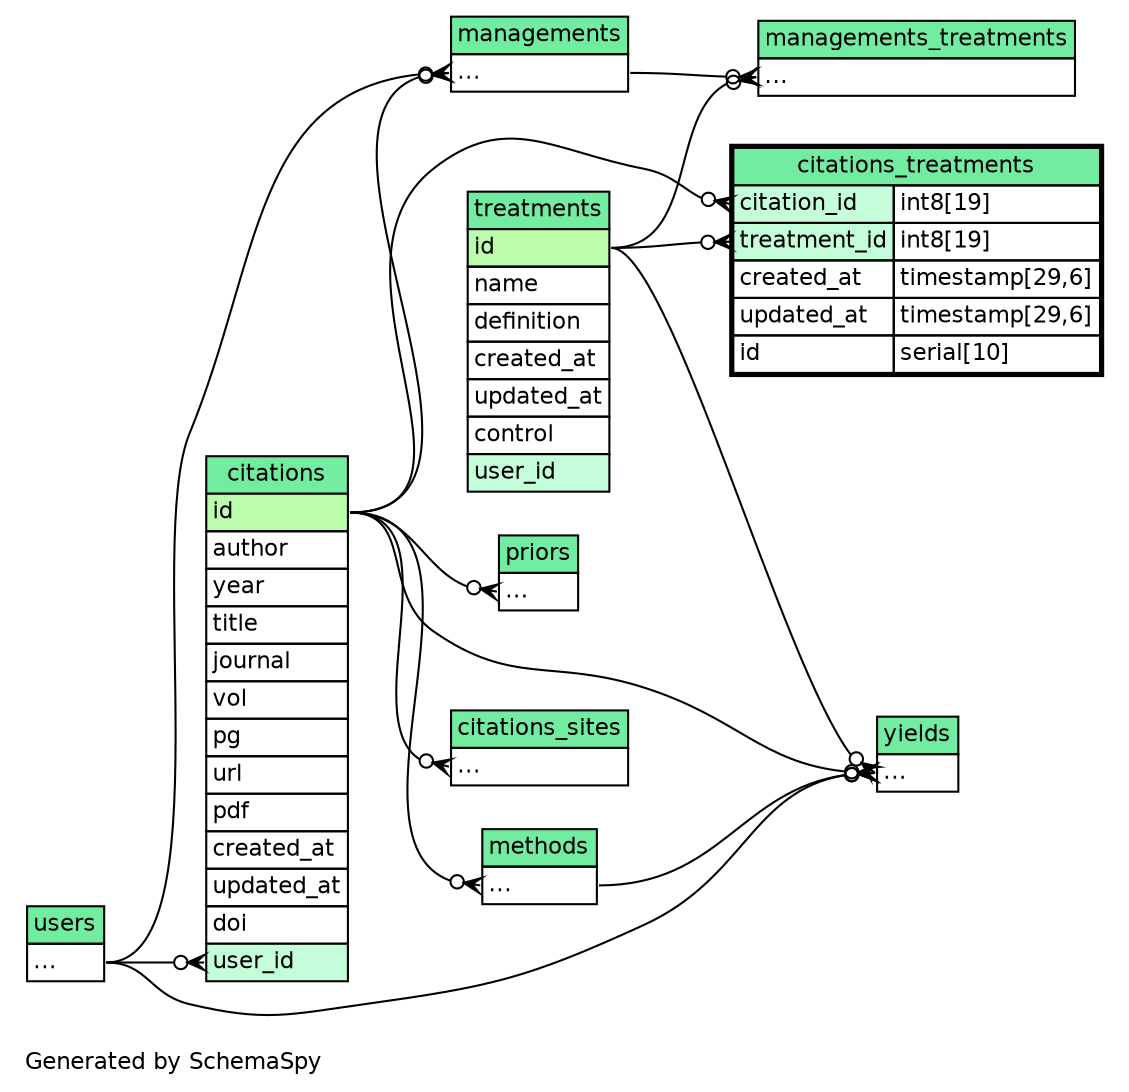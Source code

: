 // dot 2.36.0 on Mac OS X 10.10.1
// SchemaSpy rev Unknown
digraph "twoDegreesRelationshipsDiagram" {
  graph [
    rankdir="RL"
    bgcolor="#ffffff"
    label="\nGenerated by SchemaSpy"
    labeljust="l"
    nodesep="0.18"
    ranksep="0.46"
    fontname="Helvetica"
    fontsize="11"
  ];
  node [
    fontname="Helvetica"
    fontsize="11"
    shape="plaintext"
  ];
  edge [
    arrowsize="0.8"
  ];
  "citations":"user_id":w -> "users":"elipses":e [arrowhead=none dir=back arrowtail=crowodot];
  "citations_sites":"elipses":w -> "citations":"id":e [arrowhead=none dir=back arrowtail=crowodot];
  "citations_treatments":"citation_id":w -> "citations":"id":e [arrowhead=none dir=back arrowtail=crowodot];
  "citations_treatments":"treatment_id":w -> "treatments":"id":e [arrowhead=none dir=back arrowtail=crowodot];
  "managements":"elipses":w -> "citations":"id":e [arrowhead=none dir=back arrowtail=crowodot];
  "managements":"elipses":w -> "users":"elipses":e [arrowhead=none dir=back arrowtail=crowodot];
  "managements_treatments":"elipses":w -> "managements":"elipses":e [arrowhead=none dir=back arrowtail=crowodot];
  "managements_treatments":"elipses":w -> "treatments":"id":e [arrowhead=none dir=back arrowtail=crowodot];
  "methods":"elipses":w -> "citations":"id":e [arrowhead=none dir=back arrowtail=crowodot];
  "priors":"elipses":w -> "citations":"id":e [arrowhead=none dir=back arrowtail=crowodot];
  "yields":"elipses":w -> "citations":"id":e [arrowhead=none dir=back arrowtail=crowodot];
  "yields":"elipses":w -> "methods":"elipses":e [arrowhead=none dir=back arrowtail=crowodot];
  "yields":"elipses":w -> "treatments":"id":e [arrowhead=none dir=back arrowtail=crowodot];
  "yields":"elipses":w -> "users":"elipses":e [arrowhead=none dir=back arrowtail=crowodot];
  "citations" [
    label=<
    <TABLE BORDER="0" CELLBORDER="1" CELLSPACING="0" BGCOLOR="#FFFFFF">
      <TR><TD COLSPAN="4" BGCOLOR="#72ECA1" ALIGN="CENTER">citations</TD></TR>
      <TR><TD PORT="id" COLSPAN="4" BGCOLOR="#bcfdad !important" ALIGN="LEFT">id</TD></TR>
      <TR><TD PORT="author" COLSPAN="4" ALIGN="LEFT">author</TD></TR>
      <TR><TD PORT="year" COLSPAN="4" ALIGN="LEFT">year</TD></TR>
      <TR><TD PORT="title" COLSPAN="4" ALIGN="LEFT">title</TD></TR>
      <TR><TD PORT="journal" COLSPAN="4" ALIGN="LEFT">journal</TD></TR>
      <TR><TD PORT="vol" COLSPAN="4" ALIGN="LEFT">vol</TD></TR>
      <TR><TD PORT="pg" COLSPAN="4" ALIGN="LEFT">pg</TD></TR>
      <TR><TD PORT="url" COLSPAN="4" ALIGN="LEFT">url</TD></TR>
      <TR><TD PORT="pdf" COLSPAN="4" ALIGN="LEFT">pdf</TD></TR>
      <TR><TD PORT="created_at" COLSPAN="4" ALIGN="LEFT">created_at</TD></TR>
      <TR><TD PORT="updated_at" COLSPAN="4" ALIGN="LEFT">updated_at</TD></TR>
      <TR><TD PORT="doi" COLSPAN="4" ALIGN="LEFT">doi</TD></TR>
      <TR><TD PORT="user_id" COLSPAN="4" BGCOLOR="#c4fdda !important" ALIGN="LEFT">user_id</TD></TR>
    </TABLE>>
    URL="citations.html"
    tooltip="citations"
  ];
  "citations_sites" [
    label=<
    <TABLE BORDER="0" CELLBORDER="1" CELLSPACING="0" BGCOLOR="#FFFFFF">
      <TR><TD COLSPAN="4" BGCOLOR="#72ECA1" ALIGN="CENTER">citations_sites</TD></TR>
      <TR><TD PORT="elipses" COLSPAN="4" ALIGN="LEFT">...</TD></TR>
    </TABLE>>
    URL="citations_sites.html"
    tooltip="citations_sites"
  ];
  "citations_treatments" [
    label=<
    <TABLE BORDER="2" CELLBORDER="1" CELLSPACING="0" BGCOLOR="#FFFFFF">
      <TR><TD COLSPAN="4" BGCOLOR="#72ECA1" ALIGN="CENTER">citations_treatments</TD></TR>
      <TR><TD PORT="citation_id" COLSPAN="3" BGCOLOR="#c4fdda !important" ALIGN="LEFT">citation_id</TD><TD PORT="citation_id.type" ALIGN="LEFT">int8[19]</TD></TR>
      <TR><TD PORT="treatment_id" COLSPAN="3" BGCOLOR="#c4fdda !important" ALIGN="LEFT">treatment_id</TD><TD PORT="treatment_id.type" ALIGN="LEFT">int8[19]</TD></TR>
      <TR><TD PORT="created_at" COLSPAN="3" ALIGN="LEFT">created_at</TD><TD PORT="created_at.type" ALIGN="LEFT">timestamp[29,6]</TD></TR>
      <TR><TD PORT="updated_at" COLSPAN="3" ALIGN="LEFT">updated_at</TD><TD PORT="updated_at.type" ALIGN="LEFT">timestamp[29,6]</TD></TR>
      <TR><TD PORT="id" COLSPAN="3" ALIGN="LEFT">id</TD><TD PORT="id.type" ALIGN="LEFT">serial[10]</TD></TR>
    </TABLE>>
    URL="citations_treatments.html"
    tooltip="citations_treatments"
  ];
  "managements" [
    label=<
    <TABLE BORDER="0" CELLBORDER="1" CELLSPACING="0" BGCOLOR="#FFFFFF">
      <TR><TD COLSPAN="4" BGCOLOR="#72ECA1" ALIGN="CENTER">managements</TD></TR>
      <TR><TD PORT="elipses" COLSPAN="4" ALIGN="LEFT">...</TD></TR>
    </TABLE>>
    URL="managements.html"
    tooltip="managements"
  ];
  "managements_treatments" [
    label=<
    <TABLE BORDER="0" CELLBORDER="1" CELLSPACING="0" BGCOLOR="#FFFFFF">
      <TR><TD COLSPAN="4" BGCOLOR="#72ECA1" ALIGN="CENTER">managements_treatments</TD></TR>
      <TR><TD PORT="elipses" COLSPAN="4" ALIGN="LEFT">...</TD></TR>
    </TABLE>>
    URL="managements_treatments.html"
    tooltip="managements_treatments"
  ];
  "methods" [
    label=<
    <TABLE BORDER="0" CELLBORDER="1" CELLSPACING="0" BGCOLOR="#FFFFFF">
      <TR><TD COLSPAN="4" BGCOLOR="#72ECA1" ALIGN="CENTER">methods</TD></TR>
      <TR><TD PORT="elipses" COLSPAN="4" ALIGN="LEFT">...</TD></TR>
    </TABLE>>
    URL="methods.html"
    tooltip="methods"
  ];
  "priors" [
    label=<
    <TABLE BORDER="0" CELLBORDER="1" CELLSPACING="0" BGCOLOR="#FFFFFF">
      <TR><TD COLSPAN="4" BGCOLOR="#72ECA1" ALIGN="CENTER">priors</TD></TR>
      <TR><TD PORT="elipses" COLSPAN="4" ALIGN="LEFT">...</TD></TR>
    </TABLE>>
    URL="priors.html"
    tooltip="priors"
  ];
  "treatments" [
    label=<
    <TABLE BORDER="0" CELLBORDER="1" CELLSPACING="0" BGCOLOR="#FFFFFF">
      <TR><TD COLSPAN="4" BGCOLOR="#72ECA1" ALIGN="CENTER">treatments</TD></TR>
      <TR><TD PORT="id" COLSPAN="4" BGCOLOR="#bcfdad !important" ALIGN="LEFT">id</TD></TR>
      <TR><TD PORT="name" COLSPAN="4" ALIGN="LEFT">name</TD></TR>
      <TR><TD PORT="definition" COLSPAN="4" ALIGN="LEFT">definition</TD></TR>
      <TR><TD PORT="created_at" COLSPAN="4" ALIGN="LEFT">created_at</TD></TR>
      <TR><TD PORT="updated_at" COLSPAN="4" ALIGN="LEFT">updated_at</TD></TR>
      <TR><TD PORT="control" COLSPAN="4" ALIGN="LEFT">control</TD></TR>
      <TR><TD PORT="user_id" COLSPAN="4" BGCOLOR="#c4fdda !important" ALIGN="LEFT">user_id</TD></TR>
    </TABLE>>
    URL="treatments.html"
    tooltip="treatments"
  ];
  "users" [
    label=<
    <TABLE BORDER="0" CELLBORDER="1" CELLSPACING="0" BGCOLOR="#FFFFFF">
      <TR><TD COLSPAN="4" BGCOLOR="#72ECA1" ALIGN="CENTER">users</TD></TR>
      <TR><TD PORT="elipses" COLSPAN="4" ALIGN="LEFT">...</TD></TR>
    </TABLE>>
    URL="users.html"
    tooltip="users"
  ];
  "yields" [
    label=<
    <TABLE BORDER="0" CELLBORDER="1" CELLSPACING="0" BGCOLOR="#FFFFFF">
      <TR><TD COLSPAN="4" BGCOLOR="#72ECA1" ALIGN="CENTER">yields</TD></TR>
      <TR><TD PORT="elipses" COLSPAN="4" ALIGN="LEFT">...</TD></TR>
    </TABLE>>
    URL="yields.html"
    tooltip="yields"
  ];
}
